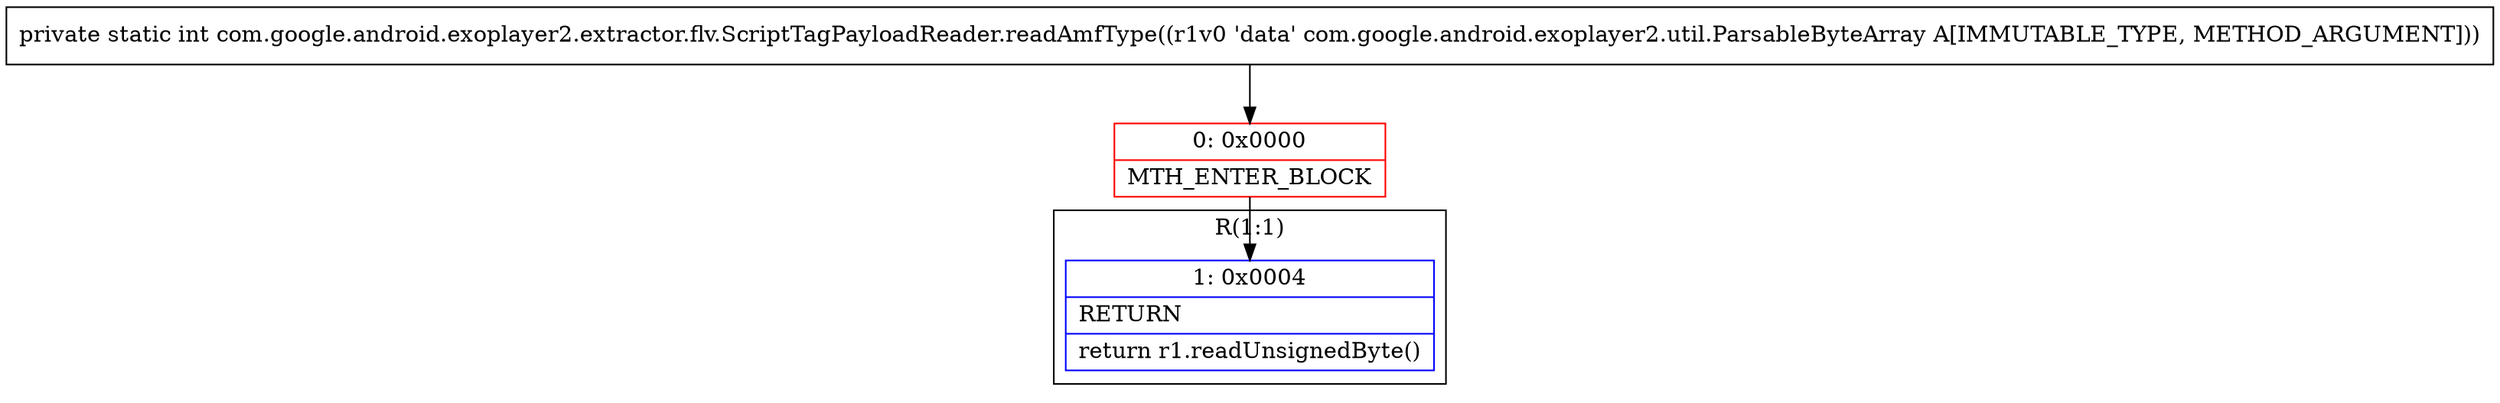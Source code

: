 digraph "CFG forcom.google.android.exoplayer2.extractor.flv.ScriptTagPayloadReader.readAmfType(Lcom\/google\/android\/exoplayer2\/util\/ParsableByteArray;)I" {
subgraph cluster_Region_1309976764 {
label = "R(1:1)";
node [shape=record,color=blue];
Node_1 [shape=record,label="{1\:\ 0x0004|RETURN\l|return r1.readUnsignedByte()\l}"];
}
Node_0 [shape=record,color=red,label="{0\:\ 0x0000|MTH_ENTER_BLOCK\l}"];
MethodNode[shape=record,label="{private static int com.google.android.exoplayer2.extractor.flv.ScriptTagPayloadReader.readAmfType((r1v0 'data' com.google.android.exoplayer2.util.ParsableByteArray A[IMMUTABLE_TYPE, METHOD_ARGUMENT])) }"];
MethodNode -> Node_0;
Node_0 -> Node_1;
}

